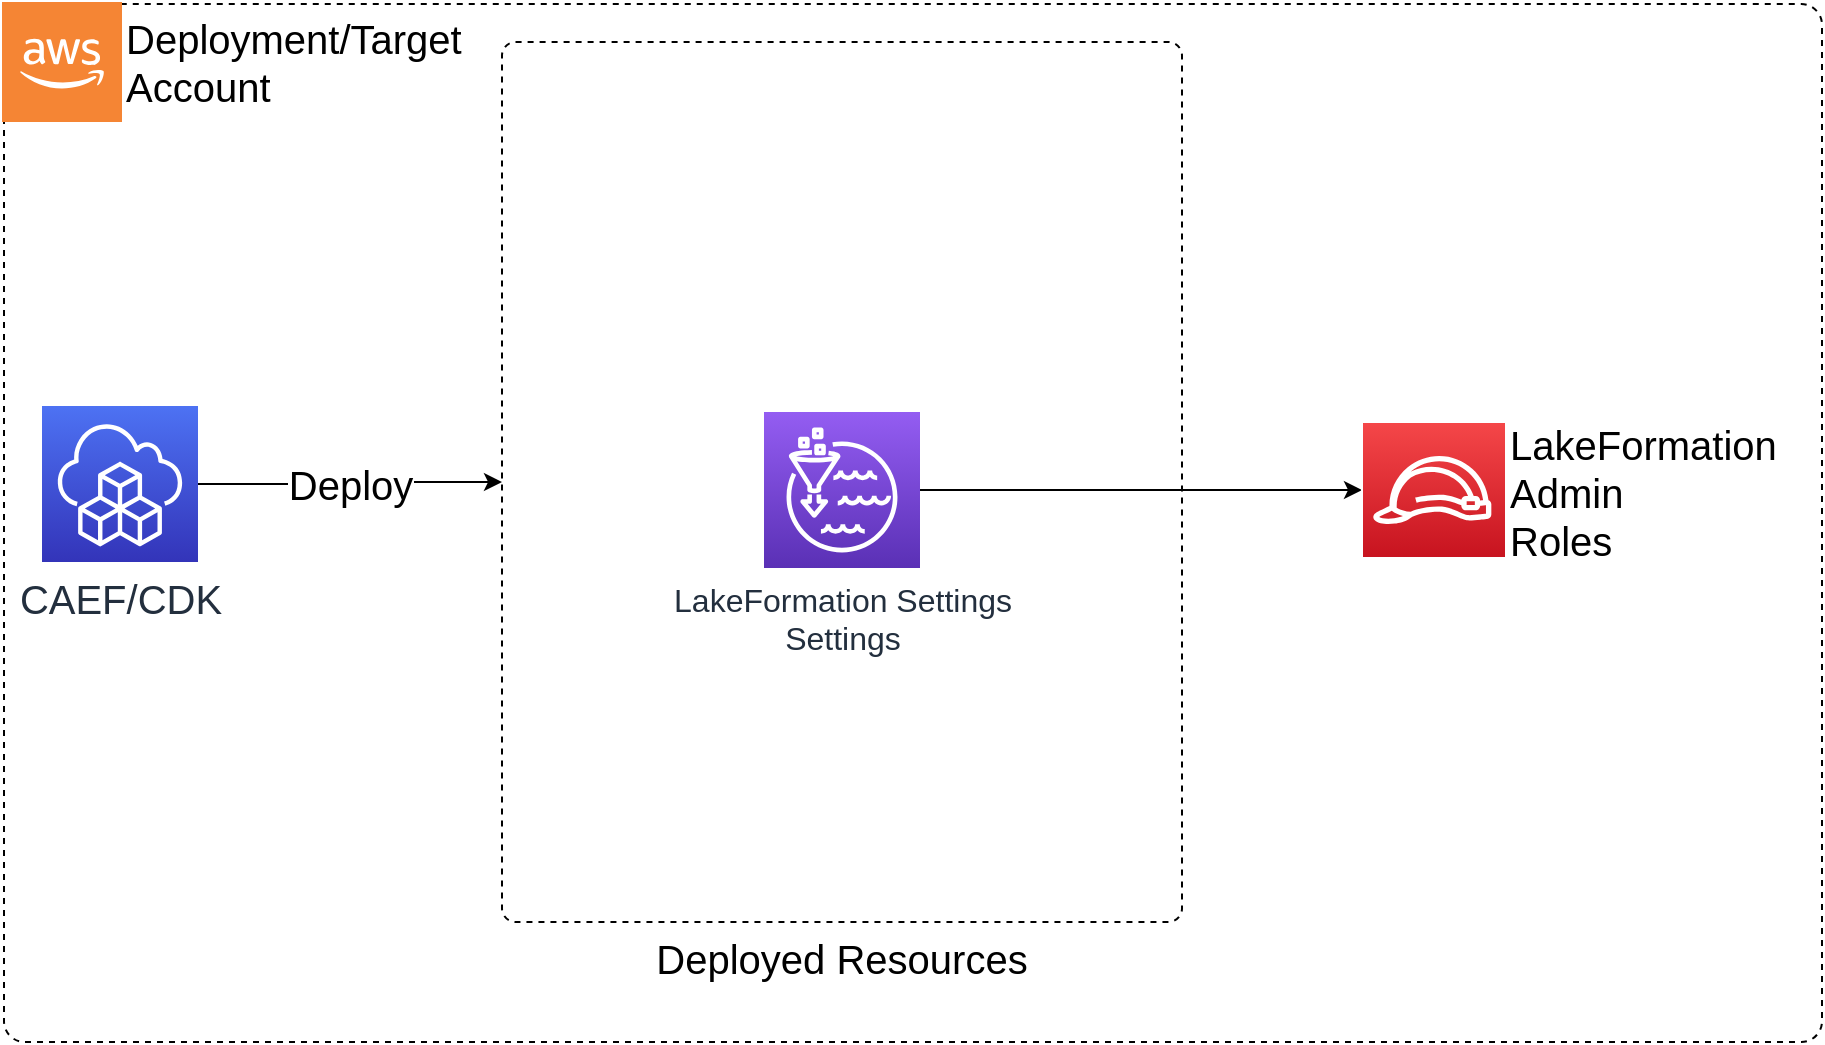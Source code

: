 <mxfile>
    <diagram id="n5W9dpHo_4uRlmlUV37y" name="Page-1">
        <mxGraphModel dx="933" dy="648" grid="1" gridSize="10" guides="1" tooltips="1" connect="1" arrows="1" fold="1" page="1" pageScale="1" pageWidth="1700" pageHeight="1100" background="#FFFFFF" math="0" shadow="0">
            <root>
                <mxCell id="0"/>
                <mxCell id="1" parent="0"/>
                <mxCell id="Vt560z4J3A8kVG_z0Vwq-2" value="" style="rounded=1;whiteSpace=wrap;html=1;fontSize=20;fillColor=none;arcSize=2;dashed=1;" parent="1" vertex="1">
                    <mxGeometry x="161" y="271" width="909" height="519" as="geometry"/>
                </mxCell>
                <mxCell id="Vt560z4J3A8kVG_z0Vwq-3" value="Deployed Resources" style="rounded=1;whiteSpace=wrap;html=1;fontSize=20;fillColor=none;arcSize=2;dashed=1;labelPosition=center;verticalLabelPosition=bottom;align=center;verticalAlign=top;" parent="1" vertex="1">
                    <mxGeometry x="410" y="290" width="340" height="440" as="geometry"/>
                </mxCell>
                <mxCell id="Vt560z4J3A8kVG_z0Vwq-4" value="Deployment/Target&lt;br style=&quot;font-size: 20px;&quot;&gt;Account" style="outlineConnect=0;dashed=0;verticalLabelPosition=middle;verticalAlign=middle;align=left;html=1;shape=mxgraph.aws3.cloud_2;fillColor=#F58534;gradientColor=none;labelPosition=right;fontSize=20;" parent="1" vertex="1">
                    <mxGeometry x="160" y="270" width="60" height="60" as="geometry"/>
                </mxCell>
                <mxCell id="Vt560z4J3A8kVG_z0Vwq-5" value="Deploy" style="edgeStyle=orthogonalEdgeStyle;rounded=0;orthogonalLoop=1;jettySize=auto;html=1;entryX=0;entryY=0.5;entryDx=0;entryDy=0;fontSize=20;" parent="1" source="Vt560z4J3A8kVG_z0Vwq-6" target="Vt560z4J3A8kVG_z0Vwq-3" edge="1">
                    <mxGeometry relative="1" as="geometry"/>
                </mxCell>
                <mxCell id="Vt560z4J3A8kVG_z0Vwq-6" value="CAEF/CDK" style="sketch=0;points=[[0,0,0],[0.25,0,0],[0.5,0,0],[0.75,0,0],[1,0,0],[0,1,0],[0.25,1,0],[0.5,1,0],[0.75,1,0],[1,1,0],[0,0.25,0],[0,0.5,0],[0,0.75,0],[1,0.25,0],[1,0.5,0],[1,0.75,0]];outlineConnect=0;fontColor=#232F3E;gradientColor=#4D72F3;gradientDirection=north;fillColor=#3334B9;strokeColor=#ffffff;dashed=0;verticalLabelPosition=bottom;verticalAlign=top;align=center;html=1;fontSize=20;fontStyle=0;aspect=fixed;shape=mxgraph.aws4.resourceIcon;resIcon=mxgraph.aws4.cloud_development_kit;" parent="1" vertex="1">
                    <mxGeometry x="180" y="472" width="78" height="78" as="geometry"/>
                </mxCell>
                <mxCell id="8" style="edgeStyle=none;html=1;entryX=0;entryY=0.5;entryDx=0;entryDy=0;" edge="1" parent="1" source="4" target="6">
                    <mxGeometry relative="1" as="geometry"/>
                </mxCell>
                <mxCell id="4" value="&lt;span style=&quot;font-size: 16px&quot;&gt;LakeFormation Settings&lt;/span&gt;&lt;br style=&quot;font-size: 16px&quot;&gt;&lt;span style=&quot;font-size: 16px&quot;&gt;Settings&lt;/span&gt;" style="sketch=0;points=[[0,0,0],[0.25,0,0],[0.5,0,0],[0.75,0,0],[1,0,0],[0,1,0],[0.25,1,0],[0.5,1,0],[0.75,1,0],[1,1,0],[0,0.25,0],[0,0.5,0],[0,0.75,0],[1,0.25,0],[1,0.5,0],[1,0.75,0]];outlineConnect=0;fontColor=#232F3E;gradientColor=#945DF2;gradientDirection=north;fillColor=#5A30B5;strokeColor=#ffffff;dashed=0;verticalLabelPosition=bottom;verticalAlign=top;align=center;html=1;fontSize=12;fontStyle=0;aspect=fixed;shape=mxgraph.aws4.resourceIcon;resIcon=mxgraph.aws4.lake_formation;" vertex="1" parent="1">
                    <mxGeometry x="541" y="475" width="78" height="78" as="geometry"/>
                </mxCell>
                <mxCell id="5" value="LakeFormation&#10;Admin&#10;Roles" style="group;labelPosition=right;verticalLabelPosition=middle;align=left;verticalAlign=middle;fontSize=20;" vertex="1" connectable="0" parent="1">
                    <mxGeometry x="840" y="480" width="72" height="68" as="geometry"/>
                </mxCell>
                <mxCell id="6" value="" style="rounded=0;whiteSpace=wrap;html=1;verticalAlign=top;fillColor=#C7131F;strokeColor=#ffffff;fontColor=#232F3E;sketch=0;gradientColor=#F54749;gradientDirection=north;dashed=0;fontStyle=0;" vertex="1" parent="5">
                    <mxGeometry width="72" height="68" as="geometry"/>
                </mxCell>
                <mxCell id="7" value="" style="sketch=0;outlineConnect=0;dashed=0;verticalLabelPosition=bottom;verticalAlign=top;align=center;html=1;fontSize=12;fontStyle=0;aspect=fixed;pointerEvents=1;shape=mxgraph.aws4.role;" vertex="1" parent="5">
                    <mxGeometry x="5" y="17" width="60.27" height="34" as="geometry"/>
                </mxCell>
            </root>
        </mxGraphModel>
    </diagram>
</mxfile>